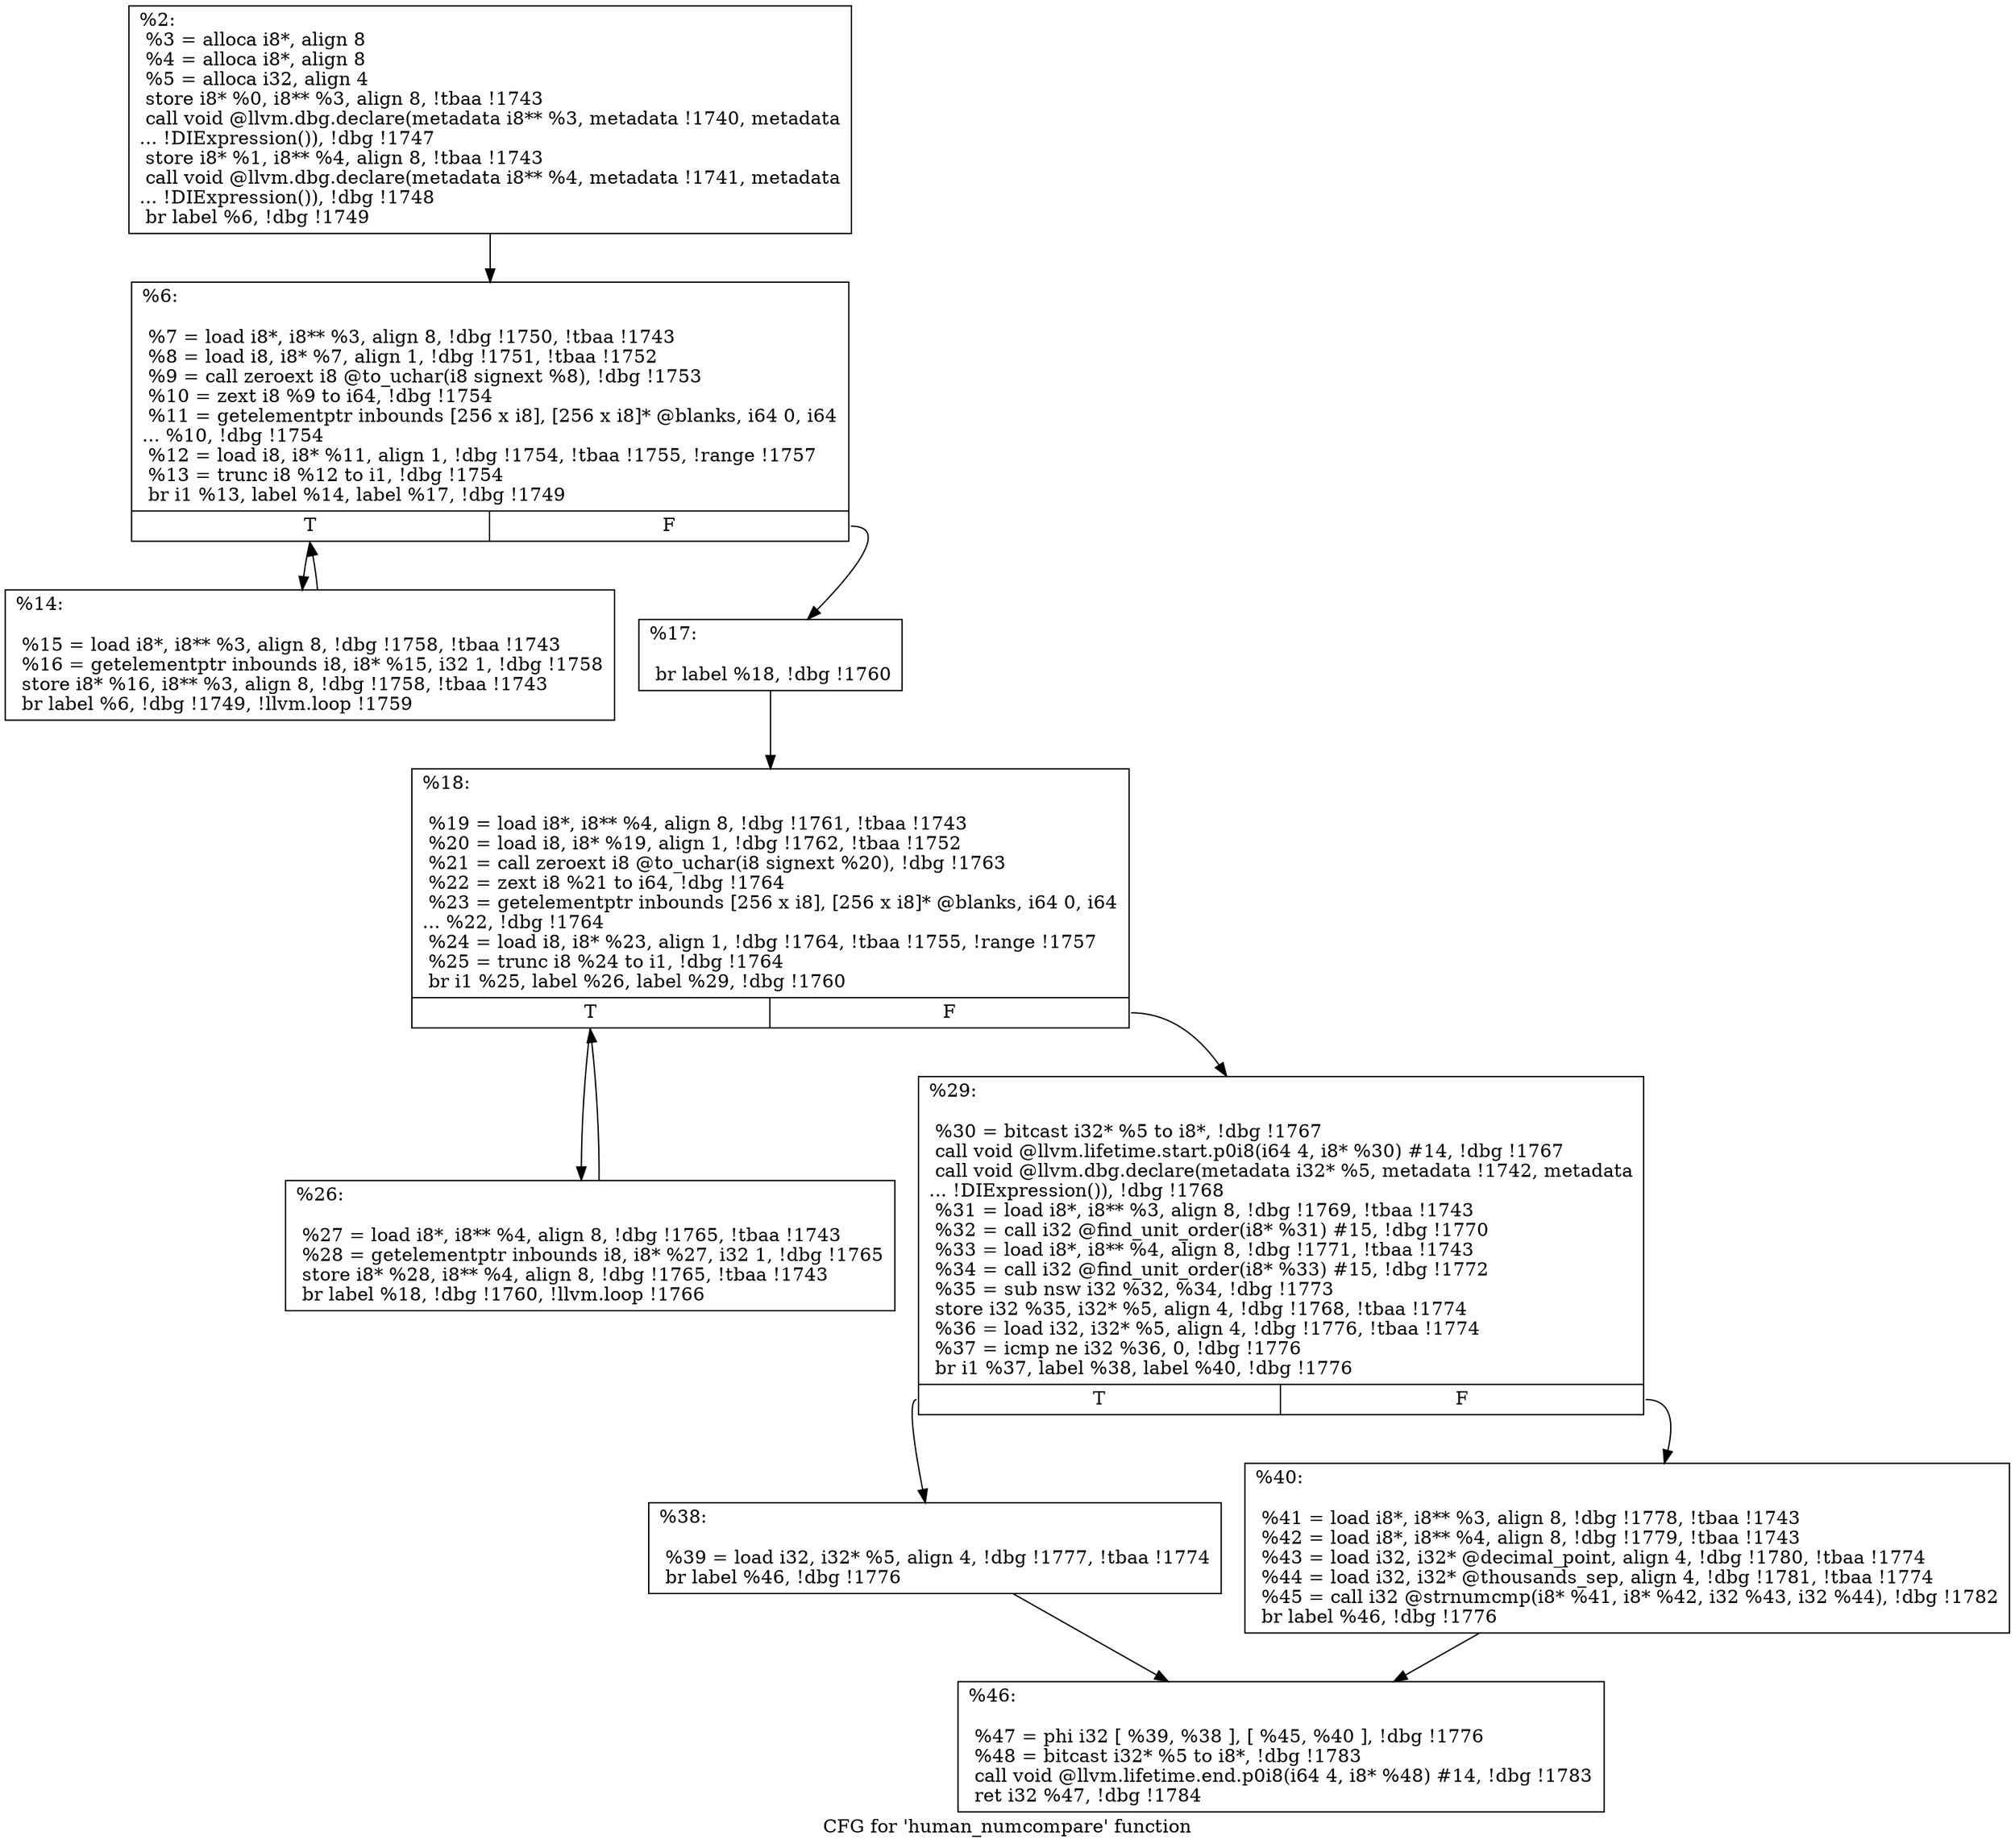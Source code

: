 digraph "CFG for 'human_numcompare' function" {
	label="CFG for 'human_numcompare' function";

	Node0x1f7bdf0 [shape=record,label="{%2:\l  %3 = alloca i8*, align 8\l  %4 = alloca i8*, align 8\l  %5 = alloca i32, align 4\l  store i8* %0, i8** %3, align 8, !tbaa !1743\l  call void @llvm.dbg.declare(metadata i8** %3, metadata !1740, metadata\l... !DIExpression()), !dbg !1747\l  store i8* %1, i8** %4, align 8, !tbaa !1743\l  call void @llvm.dbg.declare(metadata i8** %4, metadata !1741, metadata\l... !DIExpression()), !dbg !1748\l  br label %6, !dbg !1749\l}"];
	Node0x1f7bdf0 -> Node0x1f7bf00;
	Node0x1f7bf00 [shape=record,label="{%6:\l\l  %7 = load i8*, i8** %3, align 8, !dbg !1750, !tbaa !1743\l  %8 = load i8, i8* %7, align 1, !dbg !1751, !tbaa !1752\l  %9 = call zeroext i8 @to_uchar(i8 signext %8), !dbg !1753\l  %10 = zext i8 %9 to i64, !dbg !1754\l  %11 = getelementptr inbounds [256 x i8], [256 x i8]* @blanks, i64 0, i64\l... %10, !dbg !1754\l  %12 = load i8, i8* %11, align 1, !dbg !1754, !tbaa !1755, !range !1757\l  %13 = trunc i8 %12 to i1, !dbg !1754\l  br i1 %13, label %14, label %17, !dbg !1749\l|{<s0>T|<s1>F}}"];
	Node0x1f7bf00:s0 -> Node0x1f7bf50;
	Node0x1f7bf00:s1 -> Node0x1f7bfa0;
	Node0x1f7bf50 [shape=record,label="{%14:\l\l  %15 = load i8*, i8** %3, align 8, !dbg !1758, !tbaa !1743\l  %16 = getelementptr inbounds i8, i8* %15, i32 1, !dbg !1758\l  store i8* %16, i8** %3, align 8, !dbg !1758, !tbaa !1743\l  br label %6, !dbg !1749, !llvm.loop !1759\l}"];
	Node0x1f7bf50 -> Node0x1f7bf00;
	Node0x1f7bfa0 [shape=record,label="{%17:\l\l  br label %18, !dbg !1760\l}"];
	Node0x1f7bfa0 -> Node0x1f7bff0;
	Node0x1f7bff0 [shape=record,label="{%18:\l\l  %19 = load i8*, i8** %4, align 8, !dbg !1761, !tbaa !1743\l  %20 = load i8, i8* %19, align 1, !dbg !1762, !tbaa !1752\l  %21 = call zeroext i8 @to_uchar(i8 signext %20), !dbg !1763\l  %22 = zext i8 %21 to i64, !dbg !1764\l  %23 = getelementptr inbounds [256 x i8], [256 x i8]* @blanks, i64 0, i64\l... %22, !dbg !1764\l  %24 = load i8, i8* %23, align 1, !dbg !1764, !tbaa !1755, !range !1757\l  %25 = trunc i8 %24 to i1, !dbg !1764\l  br i1 %25, label %26, label %29, !dbg !1760\l|{<s0>T|<s1>F}}"];
	Node0x1f7bff0:s0 -> Node0x1f7c040;
	Node0x1f7bff0:s1 -> Node0x1f7c090;
	Node0x1f7c040 [shape=record,label="{%26:\l\l  %27 = load i8*, i8** %4, align 8, !dbg !1765, !tbaa !1743\l  %28 = getelementptr inbounds i8, i8* %27, i32 1, !dbg !1765\l  store i8* %28, i8** %4, align 8, !dbg !1765, !tbaa !1743\l  br label %18, !dbg !1760, !llvm.loop !1766\l}"];
	Node0x1f7c040 -> Node0x1f7bff0;
	Node0x1f7c090 [shape=record,label="{%29:\l\l  %30 = bitcast i32* %5 to i8*, !dbg !1767\l  call void @llvm.lifetime.start.p0i8(i64 4, i8* %30) #14, !dbg !1767\l  call void @llvm.dbg.declare(metadata i32* %5, metadata !1742, metadata\l... !DIExpression()), !dbg !1768\l  %31 = load i8*, i8** %3, align 8, !dbg !1769, !tbaa !1743\l  %32 = call i32 @find_unit_order(i8* %31) #15, !dbg !1770\l  %33 = load i8*, i8** %4, align 8, !dbg !1771, !tbaa !1743\l  %34 = call i32 @find_unit_order(i8* %33) #15, !dbg !1772\l  %35 = sub nsw i32 %32, %34, !dbg !1773\l  store i32 %35, i32* %5, align 4, !dbg !1768, !tbaa !1774\l  %36 = load i32, i32* %5, align 4, !dbg !1776, !tbaa !1774\l  %37 = icmp ne i32 %36, 0, !dbg !1776\l  br i1 %37, label %38, label %40, !dbg !1776\l|{<s0>T|<s1>F}}"];
	Node0x1f7c090:s0 -> Node0x1f7c0e0;
	Node0x1f7c090:s1 -> Node0x1f7c130;
	Node0x1f7c0e0 [shape=record,label="{%38:\l\l  %39 = load i32, i32* %5, align 4, !dbg !1777, !tbaa !1774\l  br label %46, !dbg !1776\l}"];
	Node0x1f7c0e0 -> Node0x1f7c180;
	Node0x1f7c130 [shape=record,label="{%40:\l\l  %41 = load i8*, i8** %3, align 8, !dbg !1778, !tbaa !1743\l  %42 = load i8*, i8** %4, align 8, !dbg !1779, !tbaa !1743\l  %43 = load i32, i32* @decimal_point, align 4, !dbg !1780, !tbaa !1774\l  %44 = load i32, i32* @thousands_sep, align 4, !dbg !1781, !tbaa !1774\l  %45 = call i32 @strnumcmp(i8* %41, i8* %42, i32 %43, i32 %44), !dbg !1782\l  br label %46, !dbg !1776\l}"];
	Node0x1f7c130 -> Node0x1f7c180;
	Node0x1f7c180 [shape=record,label="{%46:\l\l  %47 = phi i32 [ %39, %38 ], [ %45, %40 ], !dbg !1776\l  %48 = bitcast i32* %5 to i8*, !dbg !1783\l  call void @llvm.lifetime.end.p0i8(i64 4, i8* %48) #14, !dbg !1783\l  ret i32 %47, !dbg !1784\l}"];
}
